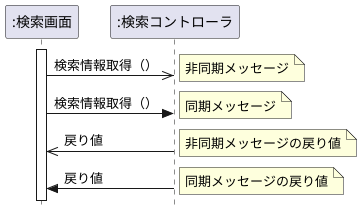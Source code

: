 @startuml 図4-4 同期メッセージと非同期メッセージ
 hide footbox
skinparam style strictuml /' 厳密なUMLに準拠する'/
participant ":検索画面" as seach
participant ":検索コントローラ" as control

activate seach
seach ->> control: 検索情報取得（）
note right : 非同期メッセージ

seach -> control: 検索情報取得（）
note right : 同期メッセージ


seach <<- control: 戻り値
note right : 非同期メッセージの戻り値

seach <- control: 戻り値
note right : 同期メッセージの戻り値

@enduml